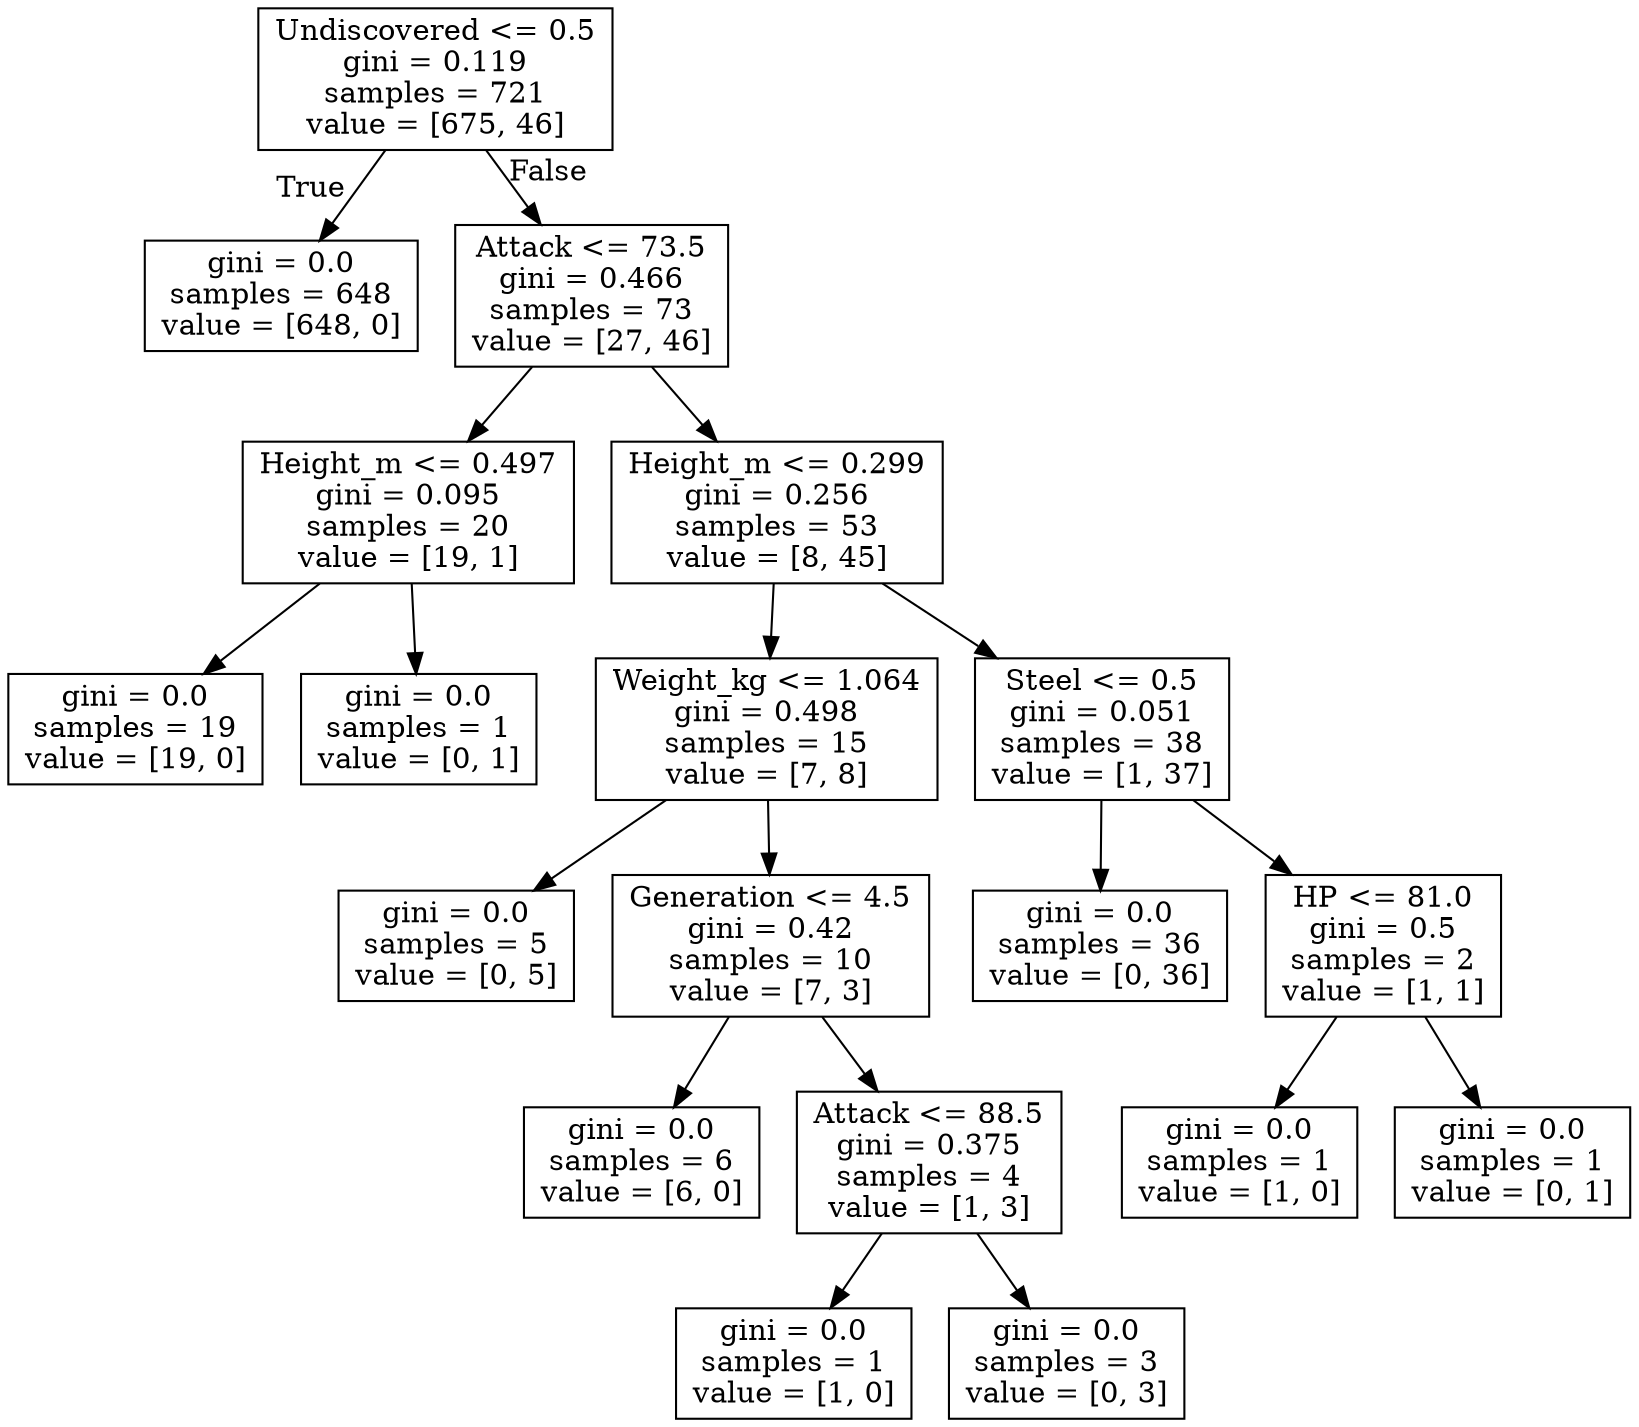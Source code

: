 digraph Tree {
node [shape=box] ;
0 [label="Undiscovered <= 0.5\ngini = 0.119\nsamples = 721\nvalue = [675, 46]"] ;
1 [label="gini = 0.0\nsamples = 648\nvalue = [648, 0]"] ;
0 -> 1 [labeldistance=2.5, labelangle=45, headlabel="True"] ;
2 [label="Attack <= 73.5\ngini = 0.466\nsamples = 73\nvalue = [27, 46]"] ;
0 -> 2 [labeldistance=2.5, labelangle=-45, headlabel="False"] ;
3 [label="Height_m <= 0.497\ngini = 0.095\nsamples = 20\nvalue = [19, 1]"] ;
2 -> 3 ;
4 [label="gini = 0.0\nsamples = 19\nvalue = [19, 0]"] ;
3 -> 4 ;
5 [label="gini = 0.0\nsamples = 1\nvalue = [0, 1]"] ;
3 -> 5 ;
6 [label="Height_m <= 0.299\ngini = 0.256\nsamples = 53\nvalue = [8, 45]"] ;
2 -> 6 ;
7 [label="Weight_kg <= 1.064\ngini = 0.498\nsamples = 15\nvalue = [7, 8]"] ;
6 -> 7 ;
8 [label="gini = 0.0\nsamples = 5\nvalue = [0, 5]"] ;
7 -> 8 ;
9 [label="Generation <= 4.5\ngini = 0.42\nsamples = 10\nvalue = [7, 3]"] ;
7 -> 9 ;
10 [label="gini = 0.0\nsamples = 6\nvalue = [6, 0]"] ;
9 -> 10 ;
11 [label="Attack <= 88.5\ngini = 0.375\nsamples = 4\nvalue = [1, 3]"] ;
9 -> 11 ;
12 [label="gini = 0.0\nsamples = 1\nvalue = [1, 0]"] ;
11 -> 12 ;
13 [label="gini = 0.0\nsamples = 3\nvalue = [0, 3]"] ;
11 -> 13 ;
14 [label="Steel <= 0.5\ngini = 0.051\nsamples = 38\nvalue = [1, 37]"] ;
6 -> 14 ;
15 [label="gini = 0.0\nsamples = 36\nvalue = [0, 36]"] ;
14 -> 15 ;
16 [label="HP <= 81.0\ngini = 0.5\nsamples = 2\nvalue = [1, 1]"] ;
14 -> 16 ;
17 [label="gini = 0.0\nsamples = 1\nvalue = [1, 0]"] ;
16 -> 17 ;
18 [label="gini = 0.0\nsamples = 1\nvalue = [0, 1]"] ;
16 -> 18 ;
}
